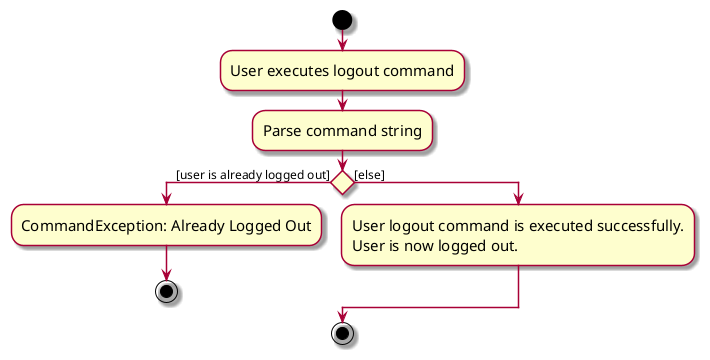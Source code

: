@startuml
skin rose
skinparam ActivityFontSize 15
skinparam ArrowFontSize 12
!pragma useVerticalIf on
start
:User executes logout command;
:Parse command string;

if () then ([user is already logged out])
    :CommandException: Already Logged Out;
    stop
else ([else])
    :User logout command is executed successfully.
    User is now logged out.;
endif

stop
@enduml
